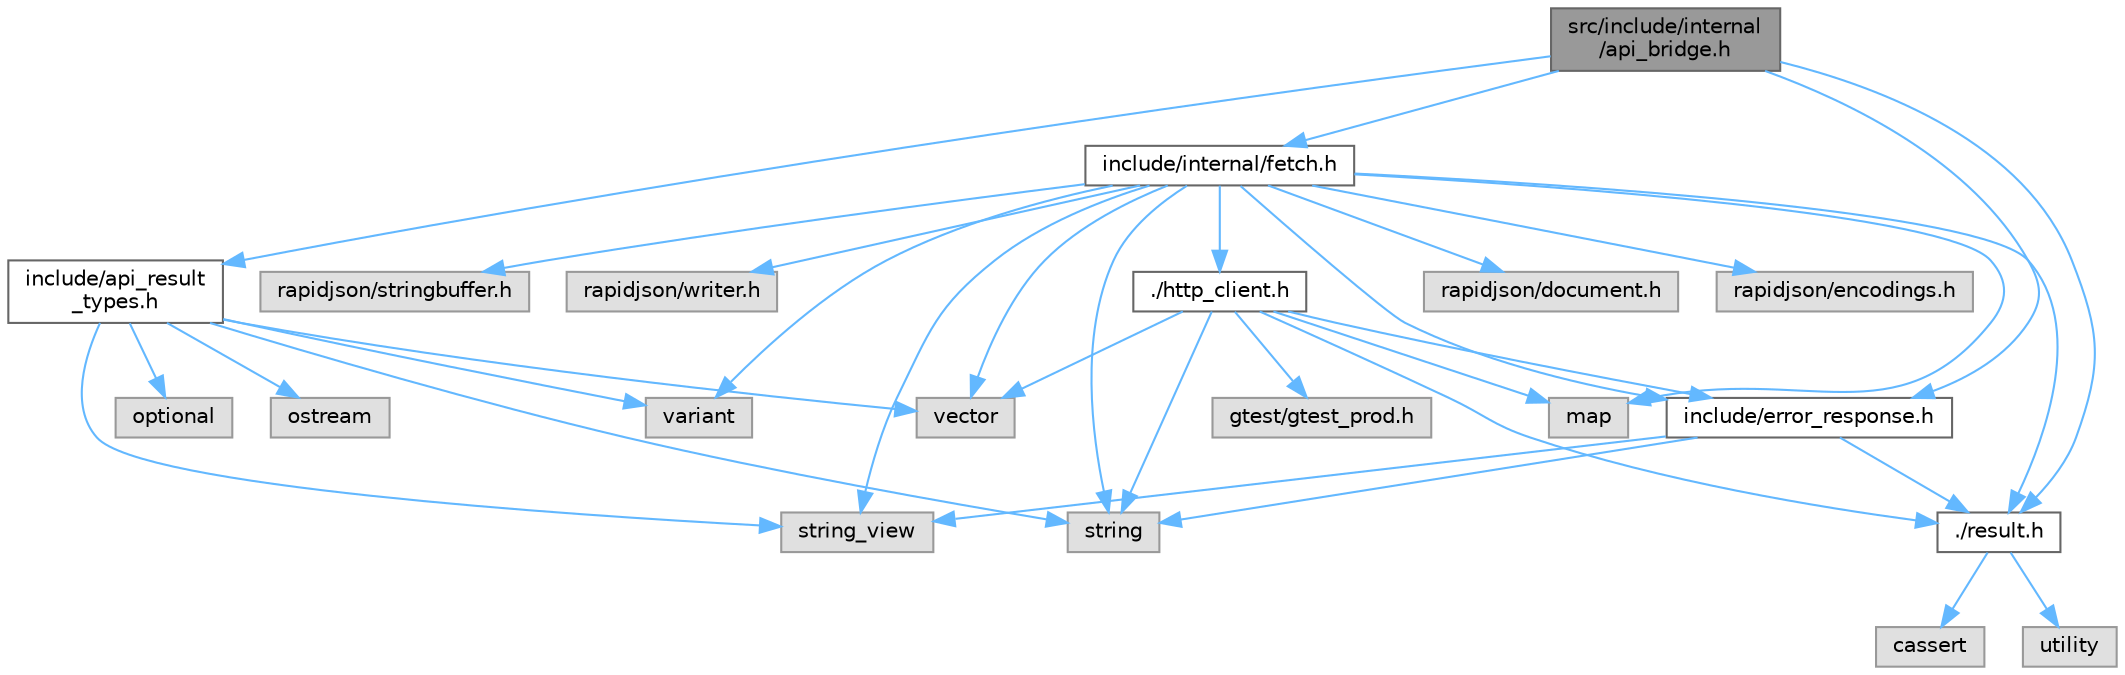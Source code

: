 digraph "src/include/internal/api_bridge.h"
{
 // LATEX_PDF_SIZE
  bgcolor="transparent";
  edge [fontname=Helvetica,fontsize=10,labelfontname=Helvetica,labelfontsize=10];
  node [fontname=Helvetica,fontsize=10,shape=box,height=0.2,width=0.4];
  Node1 [label="src/include/internal\l/api_bridge.h",height=0.2,width=0.4,color="gray40", fillcolor="grey60", style="filled", fontcolor="black",tooltip="APIclientとAPI一つ一つを結びつける。"];
  Node1 -> Node2 [color="steelblue1",style="solid"];
  Node2 [label="include/api_result\l_types.h",height=0.2,width=0.4,color="grey40", fillcolor="white", style="filled",URL="$api__result__types_8h.html",tooltip="Types which are used to return in api client."];
  Node2 -> Node3 [color="steelblue1",style="solid"];
  Node3 [label="optional",height=0.2,width=0.4,color="grey60", fillcolor="#E0E0E0", style="filled",tooltip=" "];
  Node2 -> Node4 [color="steelblue1",style="solid"];
  Node4 [label="ostream",height=0.2,width=0.4,color="grey60", fillcolor="#E0E0E0", style="filled",tooltip=" "];
  Node2 -> Node5 [color="steelblue1",style="solid"];
  Node5 [label="string",height=0.2,width=0.4,color="grey60", fillcolor="#E0E0E0", style="filled",tooltip=" "];
  Node2 -> Node6 [color="steelblue1",style="solid"];
  Node6 [label="string_view",height=0.2,width=0.4,color="grey60", fillcolor="#E0E0E0", style="filled",tooltip=" "];
  Node2 -> Node7 [color="steelblue1",style="solid"];
  Node7 [label="variant",height=0.2,width=0.4,color="grey60", fillcolor="#E0E0E0", style="filled",tooltip=" "];
  Node2 -> Node8 [color="steelblue1",style="solid"];
  Node8 [label="vector",height=0.2,width=0.4,color="grey60", fillcolor="#E0E0E0", style="filled",tooltip=" "];
  Node1 -> Node9 [color="steelblue1",style="solid"];
  Node9 [label="include/error_response.h",height=0.2,width=0.4,color="grey40", fillcolor="white", style="filled",URL="$error__response_8h.html",tooltip="Error response."];
  Node9 -> Node5 [color="steelblue1",style="solid"];
  Node9 -> Node6 [color="steelblue1",style="solid"];
  Node9 -> Node10 [color="steelblue1",style="solid"];
  Node10 [label="./result.h",height=0.2,width=0.4,color="grey40", fillcolor="white", style="filled",URL="$result_8h.html",tooltip="Define type to represent the result, inspired by Rust's \"Result\"."];
  Node10 -> Node11 [color="steelblue1",style="solid"];
  Node11 [label="cassert",height=0.2,width=0.4,color="grey60", fillcolor="#E0E0E0", style="filled",tooltip=" "];
  Node10 -> Node12 [color="steelblue1",style="solid"];
  Node12 [label="utility",height=0.2,width=0.4,color="grey60", fillcolor="#E0E0E0", style="filled",tooltip=" "];
  Node1 -> Node13 [color="steelblue1",style="solid"];
  Node13 [label="include/internal/fetch.h",height=0.2,width=0.4,color="grey40", fillcolor="white", style="filled",URL="$fetch_8h.html",tooltip="fetch.hの実装"];
  Node13 -> Node14 [color="steelblue1",style="solid"];
  Node14 [label="rapidjson/document.h",height=0.2,width=0.4,color="grey60", fillcolor="#E0E0E0", style="filled",tooltip=" "];
  Node13 -> Node15 [color="steelblue1",style="solid"];
  Node15 [label="rapidjson/encodings.h",height=0.2,width=0.4,color="grey60", fillcolor="#E0E0E0", style="filled",tooltip=" "];
  Node13 -> Node16 [color="steelblue1",style="solid"];
  Node16 [label="rapidjson/stringbuffer.h",height=0.2,width=0.4,color="grey60", fillcolor="#E0E0E0", style="filled",tooltip=" "];
  Node13 -> Node17 [color="steelblue1",style="solid"];
  Node17 [label="rapidjson/writer.h",height=0.2,width=0.4,color="grey60", fillcolor="#E0E0E0", style="filled",tooltip=" "];
  Node13 -> Node18 [color="steelblue1",style="solid"];
  Node18 [label="map",height=0.2,width=0.4,color="grey60", fillcolor="#E0E0E0", style="filled",tooltip=" "];
  Node13 -> Node5 [color="steelblue1",style="solid"];
  Node13 -> Node6 [color="steelblue1",style="solid"];
  Node13 -> Node7 [color="steelblue1",style="solid"];
  Node13 -> Node8 [color="steelblue1",style="solid"];
  Node13 -> Node19 [color="steelblue1",style="solid"];
  Node19 [label="./http_client.h",height=0.2,width=0.4,color="grey40", fillcolor="white", style="filled",URL="$http__client_8h.html",tooltip="HTTPクライアント。"];
  Node19 -> Node20 [color="steelblue1",style="solid"];
  Node20 [label="gtest/gtest_prod.h",height=0.2,width=0.4,color="grey60", fillcolor="#E0E0E0", style="filled",tooltip=" "];
  Node19 -> Node18 [color="steelblue1",style="solid"];
  Node19 -> Node5 [color="steelblue1",style="solid"];
  Node19 -> Node8 [color="steelblue1",style="solid"];
  Node19 -> Node9 [color="steelblue1",style="solid"];
  Node19 -> Node10 [color="steelblue1",style="solid"];
  Node13 -> Node9 [color="steelblue1",style="solid"];
  Node13 -> Node10 [color="steelblue1",style="solid"];
  Node1 -> Node10 [color="steelblue1",style="solid"];
}
